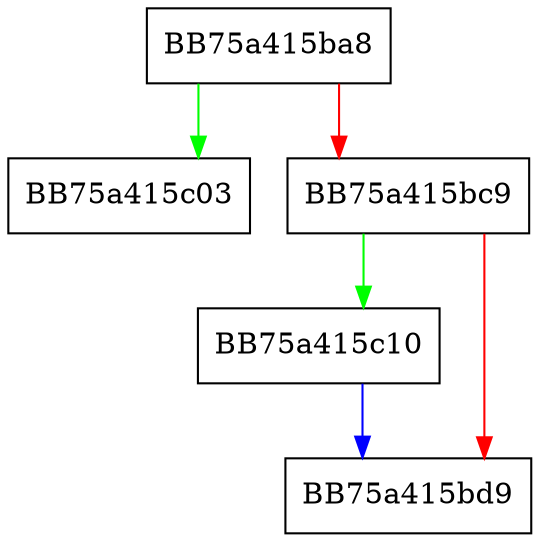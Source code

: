 digraph _Clear_and_reserve_geometric {
  node [shape="box"];
  graph [splines=ortho];
  BB75a415ba8 -> BB75a415c03 [color="green"];
  BB75a415ba8 -> BB75a415bc9 [color="red"];
  BB75a415bc9 -> BB75a415c10 [color="green"];
  BB75a415bc9 -> BB75a415bd9 [color="red"];
  BB75a415c10 -> BB75a415bd9 [color="blue"];
}